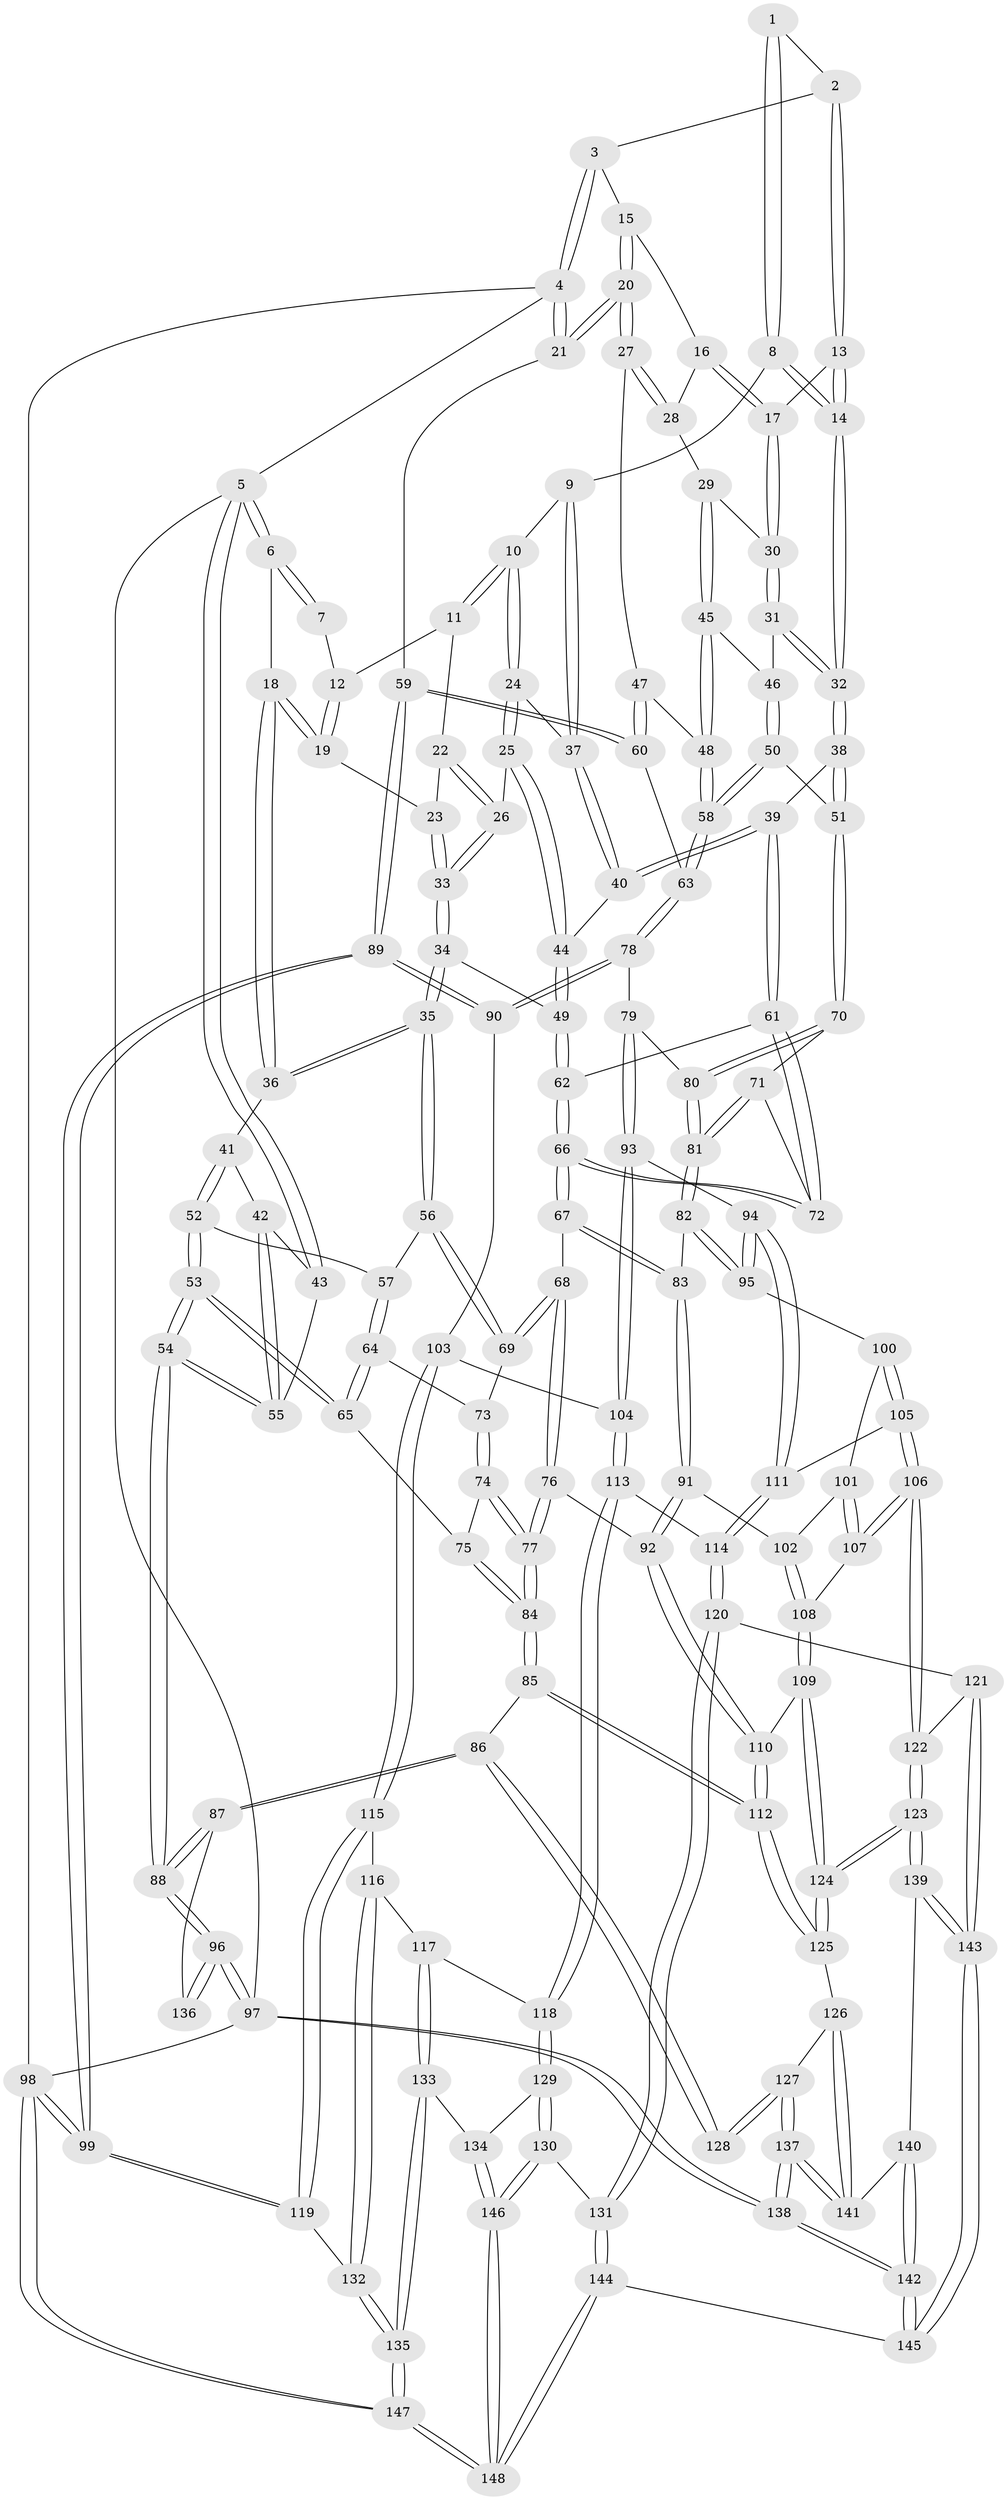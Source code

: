 // coarse degree distribution, {5: 0.10869565217391304, 4: 0.2826086956521739, 6: 0.021739130434782608, 2: 0.08695652173913043, 3: 0.5}
// Generated by graph-tools (version 1.1) at 2025/54/03/04/25 22:54:43]
// undirected, 148 vertices, 367 edges
graph export_dot {
  node [color=gray90,style=filled];
  1 [pos="+0.5456499336522699+0"];
  2 [pos="+0.786217495011352+0"];
  3 [pos="+0.8350307514669761+0"];
  4 [pos="+1+0"];
  5 [pos="+0+0"];
  6 [pos="+0+0"];
  7 [pos="+0.37567101833192695+0"];
  8 [pos="+0.5279166565058504+0.04898760973553455"];
  9 [pos="+0.4882443022769205+0.07328742984527194"];
  10 [pos="+0.46400513583576886+0.07749200505634761"];
  11 [pos="+0.39097350116590107+0.06596989427695556"];
  12 [pos="+0.3619438145766652+0.02774547970292446"];
  13 [pos="+0.6961535587591874+0.02545806678587793"];
  14 [pos="+0.5763637101389053+0.09362354499514432"];
  15 [pos="+0.8481128507879877+0"];
  16 [pos="+0.8283544707615909+0.06444712284541199"];
  17 [pos="+0.7189044928718924+0.10328438971135849"];
  18 [pos="+0.10185056260342545+0"];
  19 [pos="+0.23163601010275442+0.05709535517761284"];
  20 [pos="+1+0.16059573876172092"];
  21 [pos="+1+0.1822288955781995"];
  22 [pos="+0.35302674885376284+0.10902798385588441"];
  23 [pos="+0.2412314475128853+0.07417639909419403"];
  24 [pos="+0.4019778516906176+0.16445678622299942"];
  25 [pos="+0.3887461137367288+0.17760479040774318"];
  26 [pos="+0.3517412044126108+0.17847399099170103"];
  27 [pos="+0.9186861193689109+0.17945571017437245"];
  28 [pos="+0.8311019040502045+0.07414519355290604"];
  29 [pos="+0.7882215677216972+0.1758940492364432"];
  30 [pos="+0.7176557992131398+0.10511560279285473"];
  31 [pos="+0.6511148605544516+0.15993415126823388"];
  32 [pos="+0.6214145029661915+0.16438622079988"];
  33 [pos="+0.2716131936978972+0.24570599120555173"];
  34 [pos="+0.26977363306932517+0.25041613812862124"];
  35 [pos="+0.26834503860156333+0.25152400617112064"];
  36 [pos="+0.11787727508961512+0.18049860247604343"];
  37 [pos="+0.4752139494999643+0.1691062502615398"];
  38 [pos="+0.5822588123896941+0.26765962235910906"];
  39 [pos="+0.5771334722361954+0.2693412117877256"];
  40 [pos="+0.4775155501999101+0.23504857401758758"];
  41 [pos="+0.10059781148323584+0.19779783554575656"];
  42 [pos="+0.07947521556399618+0.19793450065234722"];
  43 [pos="+0+0.051946124686569"];
  44 [pos="+0.4648759160633137+0.23757754025592637"];
  45 [pos="+0.786592924002566+0.20927346098457902"];
  46 [pos="+0.7293211128156576+0.20244394555803402"];
  47 [pos="+0.8727398491453666+0.22737627734749882"];
  48 [pos="+0.8225004755359285+0.24808944267418143"];
  49 [pos="+0.39578609600854736+0.29701920243302843"];
  50 [pos="+0.6866492253670106+0.349392218373219"];
  51 [pos="+0.6855376050575095+0.34936315057042144"];
  52 [pos="+0.08552435794761039+0.26920590177701764"];
  53 [pos="+0+0.34998543276226207"];
  54 [pos="+0+0.3578328983826974"];
  55 [pos="+0+0.350328218821837"];
  56 [pos="+0.2594771999040668+0.27199223354301083"];
  57 [pos="+0.13327222813434156+0.31071178061750593"];
  58 [pos="+0.7829823651913609+0.3683612650415389"];
  59 [pos="+1+0.39735523215342067"];
  60 [pos="+0.9757836330654339+0.3600561232707976"];
  61 [pos="+0.5625275653784596+0.2909252258182273"];
  62 [pos="+0.4249718831349408+0.37496338569341814"];
  63 [pos="+0.7949948946006415+0.3837544103212846"];
  64 [pos="+0.11261766525397747+0.3815713373145457"];
  65 [pos="+0.09797970743369043+0.39444391072048157"];
  66 [pos="+0.41801329049999664+0.42922120671476416"];
  67 [pos="+0.40327687273332646+0.4528453072664888"];
  68 [pos="+0.3366993382510088+0.4613313239427377"];
  69 [pos="+0.25897494541008487+0.35719370239910087"];
  70 [pos="+0.643415692013463+0.4149451556979106"];
  71 [pos="+0.5546025167384897+0.42480183568658264"];
  72 [pos="+0.5371004852495262+0.408113375708837"];
  73 [pos="+0.21420939113133006+0.38531359949607225"];
  74 [pos="+0.20092695787755865+0.4178964325305317"];
  75 [pos="+0.10674534119773206+0.42713724109809753"];
  76 [pos="+0.2750970804390585+0.5372965887045521"];
  77 [pos="+0.14830632611526365+0.5964605681895729"];
  78 [pos="+0.8105717960817564+0.5409545592837"];
  79 [pos="+0.6885493871181915+0.518161864451174"];
  80 [pos="+0.6410785266026794+0.49377040627430724"];
  81 [pos="+0.5553072095883458+0.536996564001812"];
  82 [pos="+0.5362378561698999+0.5602152108927582"];
  83 [pos="+0.47570852561137744+0.5457502444073967"];
  84 [pos="+0.14222962270509287+0.6008039766810479"];
  85 [pos="+0.13655285433243672+0.6088485349748963"];
  86 [pos="+0.10458406143878668+0.6172996759015357"];
  87 [pos="+0+0.6181926352919619"];
  88 [pos="+0+0.6175197632872192"];
  89 [pos="+1+0.5173247291321744"];
  90 [pos="+0.8394966684222511+0.5903051845890197"];
  91 [pos="+0.41027721816755575+0.6234753046062678"];
  92 [pos="+0.3831048159595863+0.6319649859703508"];
  93 [pos="+0.6201574204840583+0.6228002172564308"];
  94 [pos="+0.5795767227674183+0.6282116729273637"];
  95 [pos="+0.558446866098083+0.6026641382754983"];
  96 [pos="+0+1"];
  97 [pos="+0+1"];
  98 [pos="+1+1"];
  99 [pos="+1+0.9710081526001159"];
  100 [pos="+0.4838020932826537+0.6625861446589955"];
  101 [pos="+0.466478006604703+0.6697236047503615"];
  102 [pos="+0.43934890966812773+0.6607471152094577"];
  103 [pos="+0.8371123155535761+0.59604914958837"];
  104 [pos="+0.7488110438667978+0.6381716491821086"];
  105 [pos="+0.5124536150279684+0.7146144812733274"];
  106 [pos="+0.4882000491666158+0.7279942020829804"];
  107 [pos="+0.48701600665717365+0.7274304631141978"];
  108 [pos="+0.43461211430695523+0.7233210372109234"];
  109 [pos="+0.39395554292932816+0.7451281296374387"];
  110 [pos="+0.3559209117082766+0.681881074621449"];
  111 [pos="+0.5781742001264162+0.6894755606352265"];
  112 [pos="+0.22235054333008603+0.705305649324541"];
  113 [pos="+0.6804242503673903+0.7452458172036888"];
  114 [pos="+0.60636358362668+0.7409450774052497"];
  115 [pos="+0.8558957130804268+0.7042288152393104"];
  116 [pos="+0.8158950091195414+0.7591032800504135"];
  117 [pos="+0.7335842664219755+0.7992261772061457"];
  118 [pos="+0.7163225437035532+0.7950959346995792"];
  119 [pos="+0.985927659382251+0.8273091730348763"];
  120 [pos="+0.5606044736054885+0.8451656255373002"];
  121 [pos="+0.5558663325560227+0.8452628844465464"];
  122 [pos="+0.49373797148867327+0.8235973630459378"];
  123 [pos="+0.38116380994499294+0.8417958149128077"];
  124 [pos="+0.3799408768908185+0.8384943009370369"];
  125 [pos="+0.2277446480473507+0.7255661620640973"];
  126 [pos="+0.2065786696796655+0.8079689031346644"];
  127 [pos="+0.13525294461362203+0.855182428117902"];
  128 [pos="+0.09590319589240533+0.8171790130139486"];
  129 [pos="+0.6989933200929314+0.8167992061250883"];
  130 [pos="+0.6257703160378987+0.8796077905301185"];
  131 [pos="+0.5797358216482245+0.862679559081908"];
  132 [pos="+0.832026211538726+0.8791630691289992"];
  133 [pos="+0.776311263098605+0.886809100712403"];
  134 [pos="+0.7204266005481867+0.9067103403810016"];
  135 [pos="+0.8130908760609915+0.9003376529788233"];
  136 [pos="+0.06887369818227555+0.8235916809078019"];
  137 [pos="+0.12628110431899048+0.9647534462180432"];
  138 [pos="+0+1"];
  139 [pos="+0.3806404206239924+0.8431985730166887"];
  140 [pos="+0.2584523669886056+0.8742936448264214"];
  141 [pos="+0.24899254009283656+0.8703371095423477"];
  142 [pos="+0.2951575464734177+1"];
  143 [pos="+0.39612162416413677+1"];
  144 [pos="+0.5206773808115898+1"];
  145 [pos="+0.38450172337351274+1"];
  146 [pos="+0.6726415290291832+0.9354331426982933"];
  147 [pos="+0.9055755345423877+1"];
  148 [pos="+0.6887219546117213+1"];
  1 -- 2;
  1 -- 8;
  1 -- 8;
  2 -- 3;
  2 -- 13;
  2 -- 13;
  3 -- 4;
  3 -- 4;
  3 -- 15;
  4 -- 5;
  4 -- 21;
  4 -- 21;
  4 -- 98;
  5 -- 6;
  5 -- 6;
  5 -- 43;
  5 -- 43;
  5 -- 97;
  6 -- 7;
  6 -- 7;
  6 -- 18;
  7 -- 12;
  8 -- 9;
  8 -- 14;
  8 -- 14;
  9 -- 10;
  9 -- 37;
  9 -- 37;
  10 -- 11;
  10 -- 11;
  10 -- 24;
  10 -- 24;
  11 -- 12;
  11 -- 22;
  12 -- 19;
  12 -- 19;
  13 -- 14;
  13 -- 14;
  13 -- 17;
  14 -- 32;
  14 -- 32;
  15 -- 16;
  15 -- 20;
  15 -- 20;
  16 -- 17;
  16 -- 17;
  16 -- 28;
  17 -- 30;
  17 -- 30;
  18 -- 19;
  18 -- 19;
  18 -- 36;
  18 -- 36;
  19 -- 23;
  20 -- 21;
  20 -- 21;
  20 -- 27;
  20 -- 27;
  21 -- 59;
  22 -- 23;
  22 -- 26;
  22 -- 26;
  23 -- 33;
  23 -- 33;
  24 -- 25;
  24 -- 25;
  24 -- 37;
  25 -- 26;
  25 -- 44;
  25 -- 44;
  26 -- 33;
  26 -- 33;
  27 -- 28;
  27 -- 28;
  27 -- 47;
  28 -- 29;
  29 -- 30;
  29 -- 45;
  29 -- 45;
  30 -- 31;
  30 -- 31;
  31 -- 32;
  31 -- 32;
  31 -- 46;
  32 -- 38;
  32 -- 38;
  33 -- 34;
  33 -- 34;
  34 -- 35;
  34 -- 35;
  34 -- 49;
  35 -- 36;
  35 -- 36;
  35 -- 56;
  35 -- 56;
  36 -- 41;
  37 -- 40;
  37 -- 40;
  38 -- 39;
  38 -- 51;
  38 -- 51;
  39 -- 40;
  39 -- 40;
  39 -- 61;
  39 -- 61;
  40 -- 44;
  41 -- 42;
  41 -- 52;
  41 -- 52;
  42 -- 43;
  42 -- 55;
  42 -- 55;
  43 -- 55;
  44 -- 49;
  44 -- 49;
  45 -- 46;
  45 -- 48;
  45 -- 48;
  46 -- 50;
  46 -- 50;
  47 -- 48;
  47 -- 60;
  47 -- 60;
  48 -- 58;
  48 -- 58;
  49 -- 62;
  49 -- 62;
  50 -- 51;
  50 -- 58;
  50 -- 58;
  51 -- 70;
  51 -- 70;
  52 -- 53;
  52 -- 53;
  52 -- 57;
  53 -- 54;
  53 -- 54;
  53 -- 65;
  53 -- 65;
  54 -- 55;
  54 -- 55;
  54 -- 88;
  54 -- 88;
  56 -- 57;
  56 -- 69;
  56 -- 69;
  57 -- 64;
  57 -- 64;
  58 -- 63;
  58 -- 63;
  59 -- 60;
  59 -- 60;
  59 -- 89;
  59 -- 89;
  60 -- 63;
  61 -- 62;
  61 -- 72;
  61 -- 72;
  62 -- 66;
  62 -- 66;
  63 -- 78;
  63 -- 78;
  64 -- 65;
  64 -- 65;
  64 -- 73;
  65 -- 75;
  66 -- 67;
  66 -- 67;
  66 -- 72;
  66 -- 72;
  67 -- 68;
  67 -- 83;
  67 -- 83;
  68 -- 69;
  68 -- 69;
  68 -- 76;
  68 -- 76;
  69 -- 73;
  70 -- 71;
  70 -- 80;
  70 -- 80;
  71 -- 72;
  71 -- 81;
  71 -- 81;
  73 -- 74;
  73 -- 74;
  74 -- 75;
  74 -- 77;
  74 -- 77;
  75 -- 84;
  75 -- 84;
  76 -- 77;
  76 -- 77;
  76 -- 92;
  77 -- 84;
  77 -- 84;
  78 -- 79;
  78 -- 90;
  78 -- 90;
  79 -- 80;
  79 -- 93;
  79 -- 93;
  80 -- 81;
  80 -- 81;
  81 -- 82;
  81 -- 82;
  82 -- 83;
  82 -- 95;
  82 -- 95;
  83 -- 91;
  83 -- 91;
  84 -- 85;
  84 -- 85;
  85 -- 86;
  85 -- 112;
  85 -- 112;
  86 -- 87;
  86 -- 87;
  86 -- 128;
  86 -- 128;
  87 -- 88;
  87 -- 88;
  87 -- 136;
  88 -- 96;
  88 -- 96;
  89 -- 90;
  89 -- 90;
  89 -- 99;
  89 -- 99;
  90 -- 103;
  91 -- 92;
  91 -- 92;
  91 -- 102;
  92 -- 110;
  92 -- 110;
  93 -- 94;
  93 -- 104;
  93 -- 104;
  94 -- 95;
  94 -- 95;
  94 -- 111;
  94 -- 111;
  95 -- 100;
  96 -- 97;
  96 -- 97;
  96 -- 136;
  96 -- 136;
  97 -- 138;
  97 -- 138;
  97 -- 98;
  98 -- 99;
  98 -- 99;
  98 -- 147;
  98 -- 147;
  99 -- 119;
  99 -- 119;
  100 -- 101;
  100 -- 105;
  100 -- 105;
  101 -- 102;
  101 -- 107;
  101 -- 107;
  102 -- 108;
  102 -- 108;
  103 -- 104;
  103 -- 115;
  103 -- 115;
  104 -- 113;
  104 -- 113;
  105 -- 106;
  105 -- 106;
  105 -- 111;
  106 -- 107;
  106 -- 107;
  106 -- 122;
  106 -- 122;
  107 -- 108;
  108 -- 109;
  108 -- 109;
  109 -- 110;
  109 -- 124;
  109 -- 124;
  110 -- 112;
  110 -- 112;
  111 -- 114;
  111 -- 114;
  112 -- 125;
  112 -- 125;
  113 -- 114;
  113 -- 118;
  113 -- 118;
  114 -- 120;
  114 -- 120;
  115 -- 116;
  115 -- 119;
  115 -- 119;
  116 -- 117;
  116 -- 132;
  116 -- 132;
  117 -- 118;
  117 -- 133;
  117 -- 133;
  118 -- 129;
  118 -- 129;
  119 -- 132;
  120 -- 121;
  120 -- 131;
  120 -- 131;
  121 -- 122;
  121 -- 143;
  121 -- 143;
  122 -- 123;
  122 -- 123;
  123 -- 124;
  123 -- 124;
  123 -- 139;
  123 -- 139;
  124 -- 125;
  124 -- 125;
  125 -- 126;
  126 -- 127;
  126 -- 141;
  126 -- 141;
  127 -- 128;
  127 -- 128;
  127 -- 137;
  127 -- 137;
  129 -- 130;
  129 -- 130;
  129 -- 134;
  130 -- 131;
  130 -- 146;
  130 -- 146;
  131 -- 144;
  131 -- 144;
  132 -- 135;
  132 -- 135;
  133 -- 134;
  133 -- 135;
  133 -- 135;
  134 -- 146;
  134 -- 146;
  135 -- 147;
  135 -- 147;
  137 -- 138;
  137 -- 138;
  137 -- 141;
  137 -- 141;
  138 -- 142;
  138 -- 142;
  139 -- 140;
  139 -- 143;
  139 -- 143;
  140 -- 141;
  140 -- 142;
  140 -- 142;
  142 -- 145;
  142 -- 145;
  143 -- 145;
  143 -- 145;
  144 -- 145;
  144 -- 148;
  144 -- 148;
  146 -- 148;
  146 -- 148;
  147 -- 148;
  147 -- 148;
}
